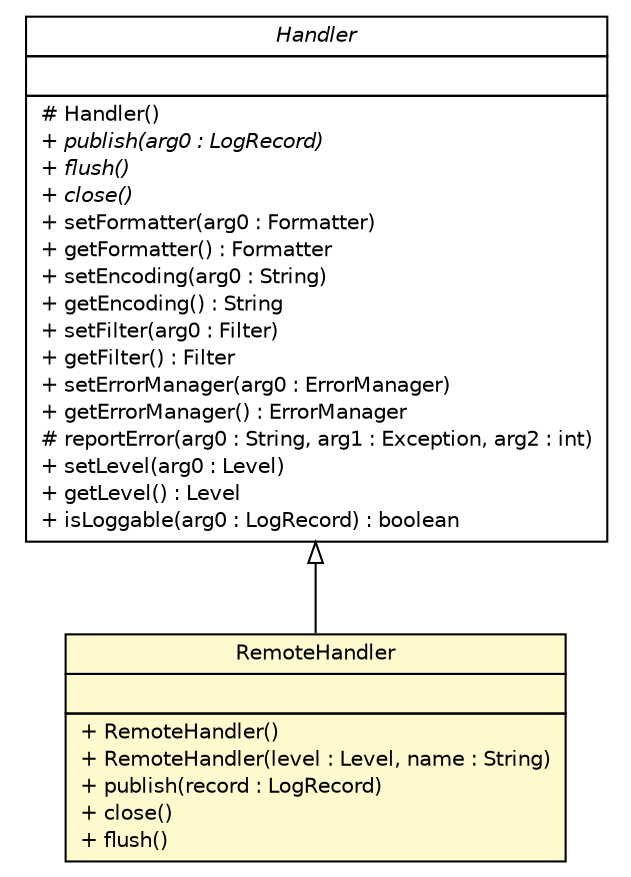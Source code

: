 #!/usr/local/bin/dot
#
# Class diagram 
# Generated by UMLGraph version R5_6 (http://www.umlgraph.org/)
#

digraph G {
	edge [fontname="Helvetica",fontsize=10,labelfontname="Helvetica",labelfontsize=10];
	node [fontname="Helvetica",fontsize=10,shape=plaintext];
	nodesep=0.25;
	ranksep=0.5;
	// sorcer.core.provider.logger.RemoteHandler
	c373076 [label=<<table title="sorcer.core.provider.logger.RemoteHandler" border="0" cellborder="1" cellspacing="0" cellpadding="2" port="p" bgcolor="lemonChiffon" href="./RemoteHandler.html">
		<tr><td><table border="0" cellspacing="0" cellpadding="1">
<tr><td align="center" balign="center"> RemoteHandler </td></tr>
		</table></td></tr>
		<tr><td><table border="0" cellspacing="0" cellpadding="1">
<tr><td align="left" balign="left">  </td></tr>
		</table></td></tr>
		<tr><td><table border="0" cellspacing="0" cellpadding="1">
<tr><td align="left" balign="left"> + RemoteHandler() </td></tr>
<tr><td align="left" balign="left"> + RemoteHandler(level : Level, name : String) </td></tr>
<tr><td align="left" balign="left"> + publish(record : LogRecord) </td></tr>
<tr><td align="left" balign="left"> + close() </td></tr>
<tr><td align="left" balign="left"> + flush() </td></tr>
		</table></td></tr>
		</table>>, URL="./RemoteHandler.html", fontname="Helvetica", fontcolor="black", fontsize=10.0];
	//sorcer.core.provider.logger.RemoteHandler extends java.util.logging.Handler
	c373382:p -> c373076:p [dir=back,arrowtail=empty];
	// java.util.logging.Handler
	c373382 [label=<<table title="java.util.logging.Handler" border="0" cellborder="1" cellspacing="0" cellpadding="2" port="p" href="http://docs.oracle.com/javase/7/docs/api/java/util/logging/Handler.html">
		<tr><td><table border="0" cellspacing="0" cellpadding="1">
<tr><td align="center" balign="center"><font face="Helvetica-Oblique"> Handler </font></td></tr>
		</table></td></tr>
		<tr><td><table border="0" cellspacing="0" cellpadding="1">
<tr><td align="left" balign="left">  </td></tr>
		</table></td></tr>
		<tr><td><table border="0" cellspacing="0" cellpadding="1">
<tr><td align="left" balign="left"> # Handler() </td></tr>
<tr><td align="left" balign="left"><font face="Helvetica-Oblique" point-size="10.0"> + publish(arg0 : LogRecord) </font></td></tr>
<tr><td align="left" balign="left"><font face="Helvetica-Oblique" point-size="10.0"> + flush() </font></td></tr>
<tr><td align="left" balign="left"><font face="Helvetica-Oblique" point-size="10.0"> + close() </font></td></tr>
<tr><td align="left" balign="left"> + setFormatter(arg0 : Formatter) </td></tr>
<tr><td align="left" balign="left"> + getFormatter() : Formatter </td></tr>
<tr><td align="left" balign="left"> + setEncoding(arg0 : String) </td></tr>
<tr><td align="left" balign="left"> + getEncoding() : String </td></tr>
<tr><td align="left" balign="left"> + setFilter(arg0 : Filter) </td></tr>
<tr><td align="left" balign="left"> + getFilter() : Filter </td></tr>
<tr><td align="left" balign="left"> + setErrorManager(arg0 : ErrorManager) </td></tr>
<tr><td align="left" balign="left"> + getErrorManager() : ErrorManager </td></tr>
<tr><td align="left" balign="left"> # reportError(arg0 : String, arg1 : Exception, arg2 : int) </td></tr>
<tr><td align="left" balign="left"> + setLevel(arg0 : Level) </td></tr>
<tr><td align="left" balign="left"> + getLevel() : Level </td></tr>
<tr><td align="left" balign="left"> + isLoggable(arg0 : LogRecord) : boolean </td></tr>
		</table></td></tr>
		</table>>, URL="http://docs.oracle.com/javase/7/docs/api/java/util/logging/Handler.html", fontname="Helvetica", fontcolor="black", fontsize=10.0];
}

